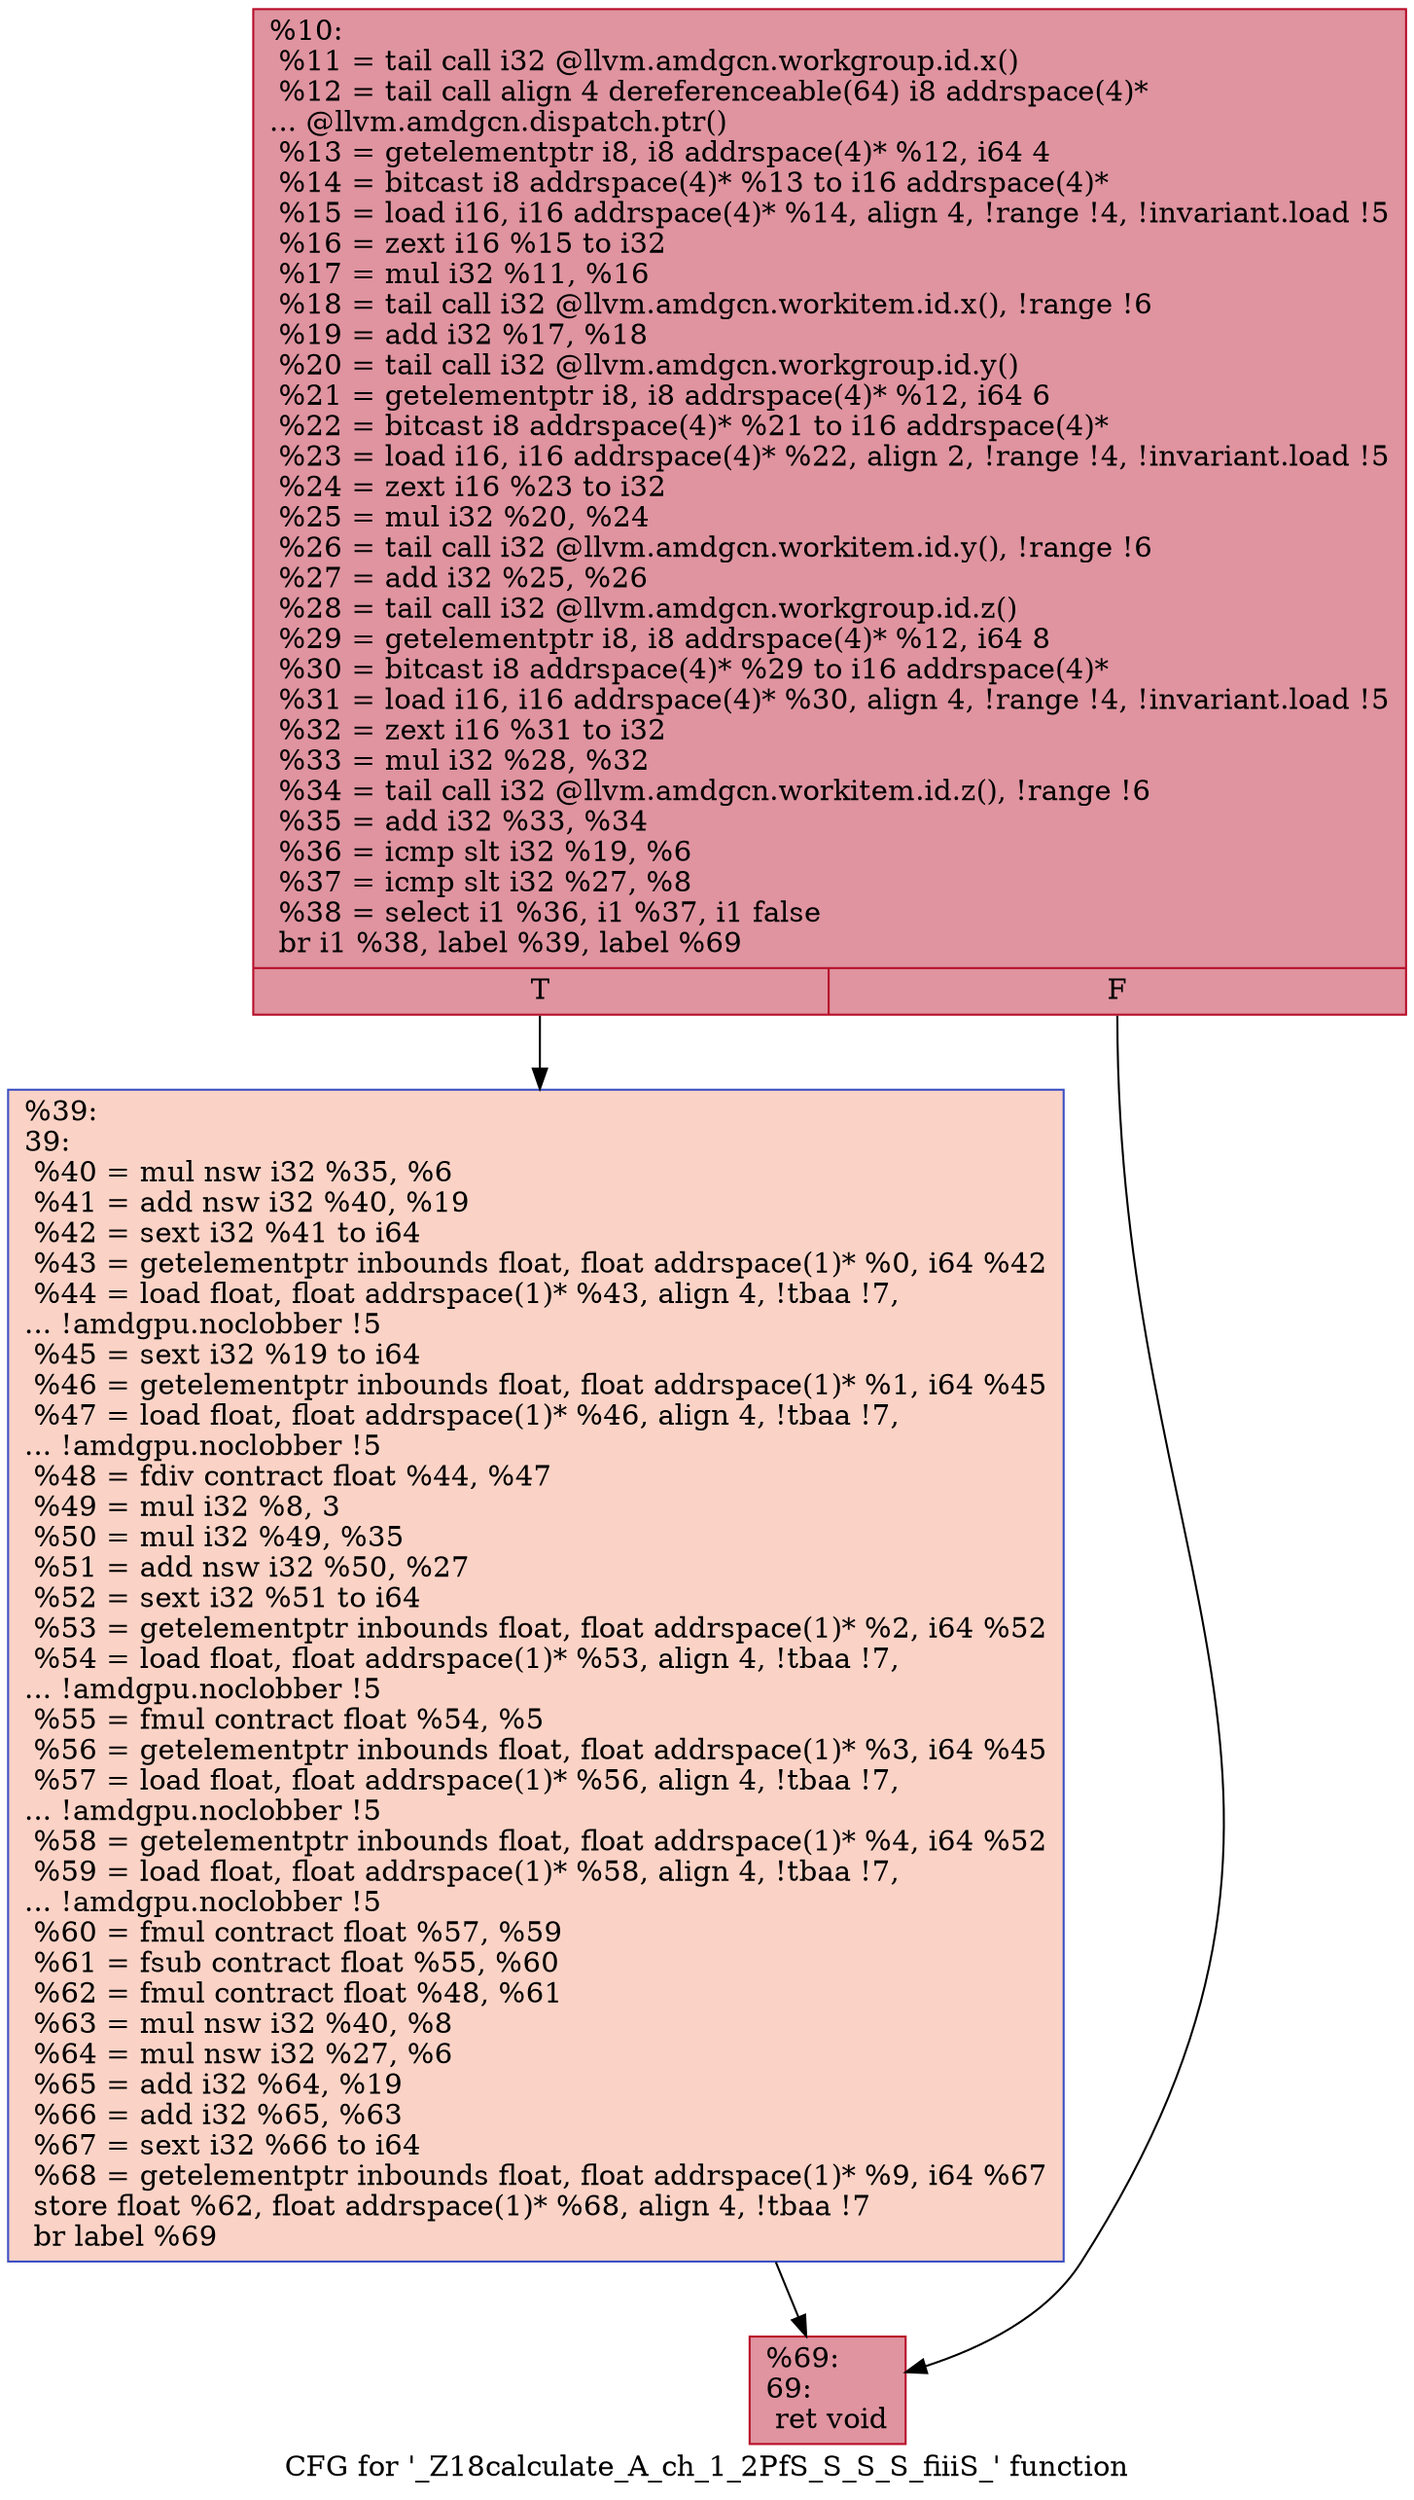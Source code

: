 digraph "CFG for '_Z18calculate_A_ch_1_2PfS_S_S_S_fiiiS_' function" {
	label="CFG for '_Z18calculate_A_ch_1_2PfS_S_S_S_fiiiS_' function";

	Node0x5b20080 [shape=record,color="#b70d28ff", style=filled, fillcolor="#b70d2870",label="{%10:\l  %11 = tail call i32 @llvm.amdgcn.workgroup.id.x()\l  %12 = tail call align 4 dereferenceable(64) i8 addrspace(4)*\l... @llvm.amdgcn.dispatch.ptr()\l  %13 = getelementptr i8, i8 addrspace(4)* %12, i64 4\l  %14 = bitcast i8 addrspace(4)* %13 to i16 addrspace(4)*\l  %15 = load i16, i16 addrspace(4)* %14, align 4, !range !4, !invariant.load !5\l  %16 = zext i16 %15 to i32\l  %17 = mul i32 %11, %16\l  %18 = tail call i32 @llvm.amdgcn.workitem.id.x(), !range !6\l  %19 = add i32 %17, %18\l  %20 = tail call i32 @llvm.amdgcn.workgroup.id.y()\l  %21 = getelementptr i8, i8 addrspace(4)* %12, i64 6\l  %22 = bitcast i8 addrspace(4)* %21 to i16 addrspace(4)*\l  %23 = load i16, i16 addrspace(4)* %22, align 2, !range !4, !invariant.load !5\l  %24 = zext i16 %23 to i32\l  %25 = mul i32 %20, %24\l  %26 = tail call i32 @llvm.amdgcn.workitem.id.y(), !range !6\l  %27 = add i32 %25, %26\l  %28 = tail call i32 @llvm.amdgcn.workgroup.id.z()\l  %29 = getelementptr i8, i8 addrspace(4)* %12, i64 8\l  %30 = bitcast i8 addrspace(4)* %29 to i16 addrspace(4)*\l  %31 = load i16, i16 addrspace(4)* %30, align 4, !range !4, !invariant.load !5\l  %32 = zext i16 %31 to i32\l  %33 = mul i32 %28, %32\l  %34 = tail call i32 @llvm.amdgcn.workitem.id.z(), !range !6\l  %35 = add i32 %33, %34\l  %36 = icmp slt i32 %19, %6\l  %37 = icmp slt i32 %27, %8\l  %38 = select i1 %36, i1 %37, i1 false\l  br i1 %38, label %39, label %69\l|{<s0>T|<s1>F}}"];
	Node0x5b20080:s0 -> Node0x5b24f10;
	Node0x5b20080:s1 -> Node0x5b24fa0;
	Node0x5b24f10 [shape=record,color="#3d50c3ff", style=filled, fillcolor="#f59c7d70",label="{%39:\l39:                                               \l  %40 = mul nsw i32 %35, %6\l  %41 = add nsw i32 %40, %19\l  %42 = sext i32 %41 to i64\l  %43 = getelementptr inbounds float, float addrspace(1)* %0, i64 %42\l  %44 = load float, float addrspace(1)* %43, align 4, !tbaa !7,\l... !amdgpu.noclobber !5\l  %45 = sext i32 %19 to i64\l  %46 = getelementptr inbounds float, float addrspace(1)* %1, i64 %45\l  %47 = load float, float addrspace(1)* %46, align 4, !tbaa !7,\l... !amdgpu.noclobber !5\l  %48 = fdiv contract float %44, %47\l  %49 = mul i32 %8, 3\l  %50 = mul i32 %49, %35\l  %51 = add nsw i32 %50, %27\l  %52 = sext i32 %51 to i64\l  %53 = getelementptr inbounds float, float addrspace(1)* %2, i64 %52\l  %54 = load float, float addrspace(1)* %53, align 4, !tbaa !7,\l... !amdgpu.noclobber !5\l  %55 = fmul contract float %54, %5\l  %56 = getelementptr inbounds float, float addrspace(1)* %3, i64 %45\l  %57 = load float, float addrspace(1)* %56, align 4, !tbaa !7,\l... !amdgpu.noclobber !5\l  %58 = getelementptr inbounds float, float addrspace(1)* %4, i64 %52\l  %59 = load float, float addrspace(1)* %58, align 4, !tbaa !7,\l... !amdgpu.noclobber !5\l  %60 = fmul contract float %57, %59\l  %61 = fsub contract float %55, %60\l  %62 = fmul contract float %48, %61\l  %63 = mul nsw i32 %40, %8\l  %64 = mul nsw i32 %27, %6\l  %65 = add i32 %64, %19\l  %66 = add i32 %65, %63\l  %67 = sext i32 %66 to i64\l  %68 = getelementptr inbounds float, float addrspace(1)* %9, i64 %67\l  store float %62, float addrspace(1)* %68, align 4, !tbaa !7\l  br label %69\l}"];
	Node0x5b24f10 -> Node0x5b24fa0;
	Node0x5b24fa0 [shape=record,color="#b70d28ff", style=filled, fillcolor="#b70d2870",label="{%69:\l69:                                               \l  ret void\l}"];
}
